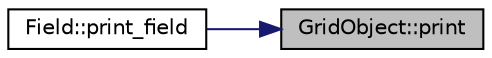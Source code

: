 digraph "GridObject::print"
{
 // LATEX_PDF_SIZE
  edge [fontname="Helvetica",fontsize="10",labelfontname="Helvetica",labelfontsize="10"];
  node [fontname="Helvetica",fontsize="10",shape=record];
  rankdir="RL";
  Node1 [label="GridObject::print",height=0.2,width=0.4,color="black", fillcolor="grey75", style="filled", fontcolor="black",tooltip="Print the values stored within the grid object."];
  Node1 -> Node2 [dir="back",color="midnightblue",fontsize="10",style="solid",fontname="Helvetica"];
  Node2 [label="Field::print_field",height=0.2,width=0.4,color="black", fillcolor="white", style="filled",URL="$class_field.html#ae06a91c2b487401f8ff6391cb42f1808",tooltip=" "];
}
